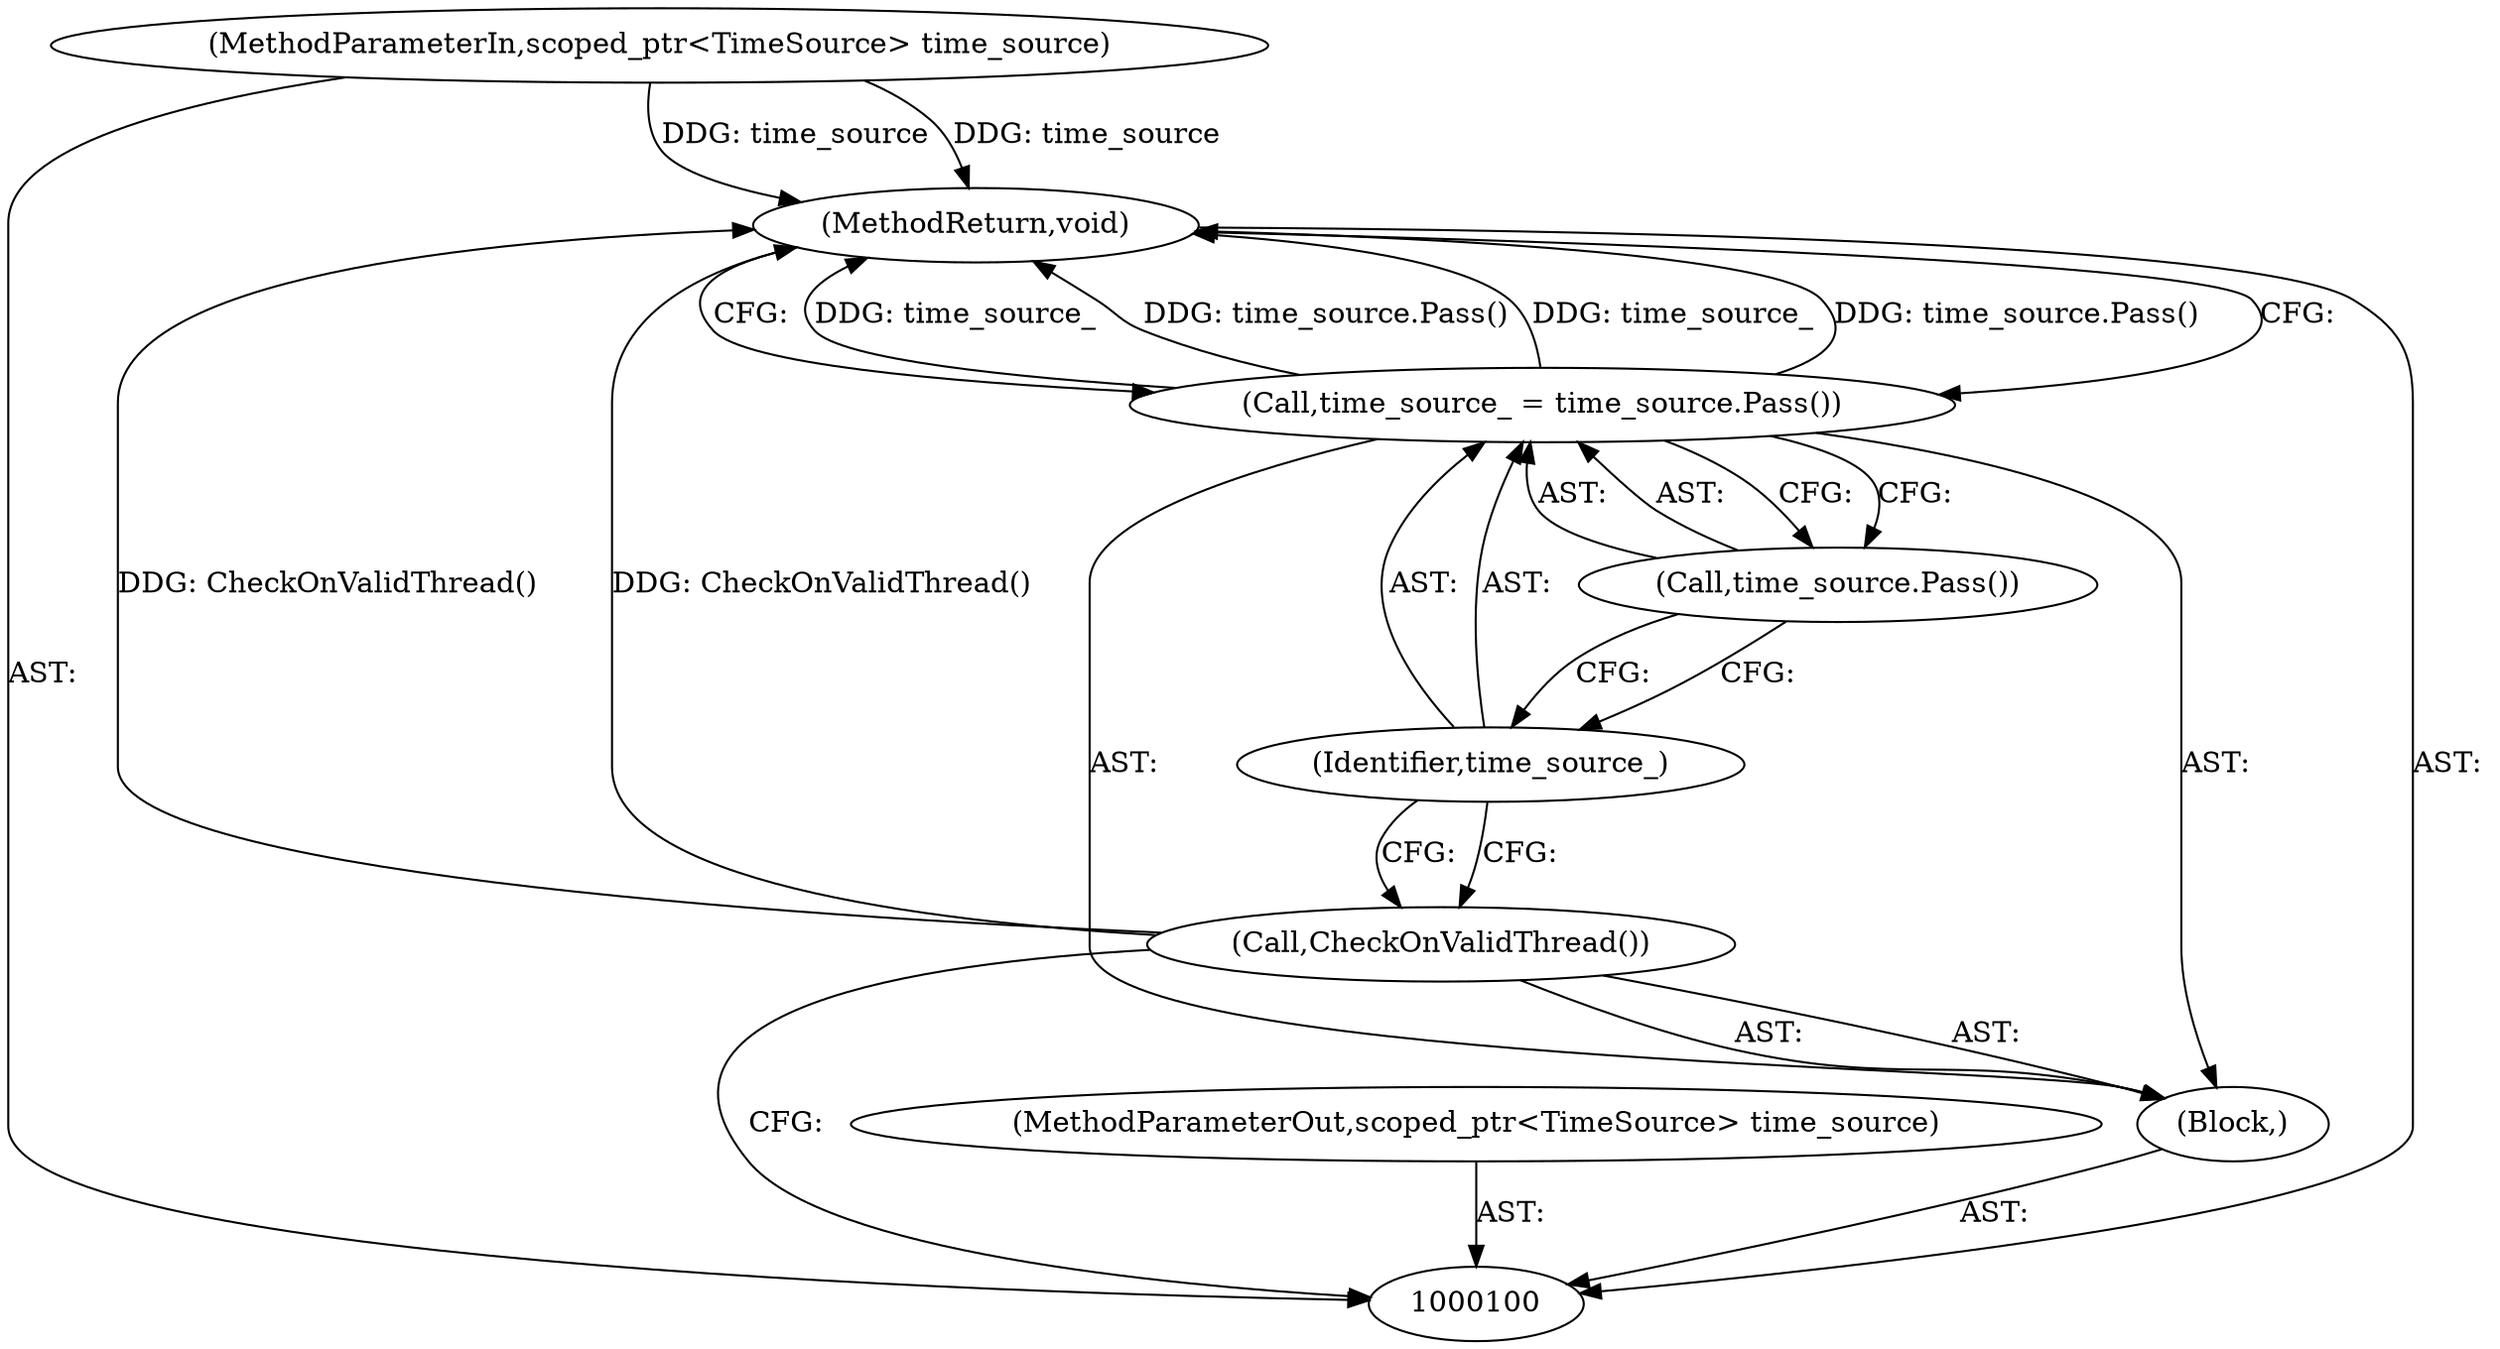 digraph "1_Chrome_76f36a8362a3e817cc3ec721d591f2f8878dc0c7_1" {
"1000107" [label="(MethodReturn,void)"];
"1000101" [label="(MethodParameterIn,scoped_ptr<TimeSource> time_source)"];
"1000123" [label="(MethodParameterOut,scoped_ptr<TimeSource> time_source)"];
"1000102" [label="(Block,)"];
"1000103" [label="(Call,CheckOnValidThread())"];
"1000106" [label="(Call,time_source.Pass())"];
"1000104" [label="(Call,time_source_ = time_source.Pass())"];
"1000105" [label="(Identifier,time_source_)"];
"1000107" -> "1000100"  [label="AST: "];
"1000107" -> "1000104"  [label="CFG: "];
"1000104" -> "1000107"  [label="DDG: time_source_"];
"1000104" -> "1000107"  [label="DDG: time_source.Pass()"];
"1000103" -> "1000107"  [label="DDG: CheckOnValidThread()"];
"1000101" -> "1000107"  [label="DDG: time_source"];
"1000101" -> "1000100"  [label="AST: "];
"1000101" -> "1000107"  [label="DDG: time_source"];
"1000123" -> "1000100"  [label="AST: "];
"1000102" -> "1000100"  [label="AST: "];
"1000103" -> "1000102"  [label="AST: "];
"1000104" -> "1000102"  [label="AST: "];
"1000103" -> "1000102"  [label="AST: "];
"1000103" -> "1000100"  [label="CFG: "];
"1000105" -> "1000103"  [label="CFG: "];
"1000103" -> "1000107"  [label="DDG: CheckOnValidThread()"];
"1000106" -> "1000104"  [label="AST: "];
"1000106" -> "1000105"  [label="CFG: "];
"1000104" -> "1000106"  [label="CFG: "];
"1000104" -> "1000102"  [label="AST: "];
"1000104" -> "1000106"  [label="CFG: "];
"1000105" -> "1000104"  [label="AST: "];
"1000106" -> "1000104"  [label="AST: "];
"1000107" -> "1000104"  [label="CFG: "];
"1000104" -> "1000107"  [label="DDG: time_source_"];
"1000104" -> "1000107"  [label="DDG: time_source.Pass()"];
"1000105" -> "1000104"  [label="AST: "];
"1000105" -> "1000103"  [label="CFG: "];
"1000106" -> "1000105"  [label="CFG: "];
}

